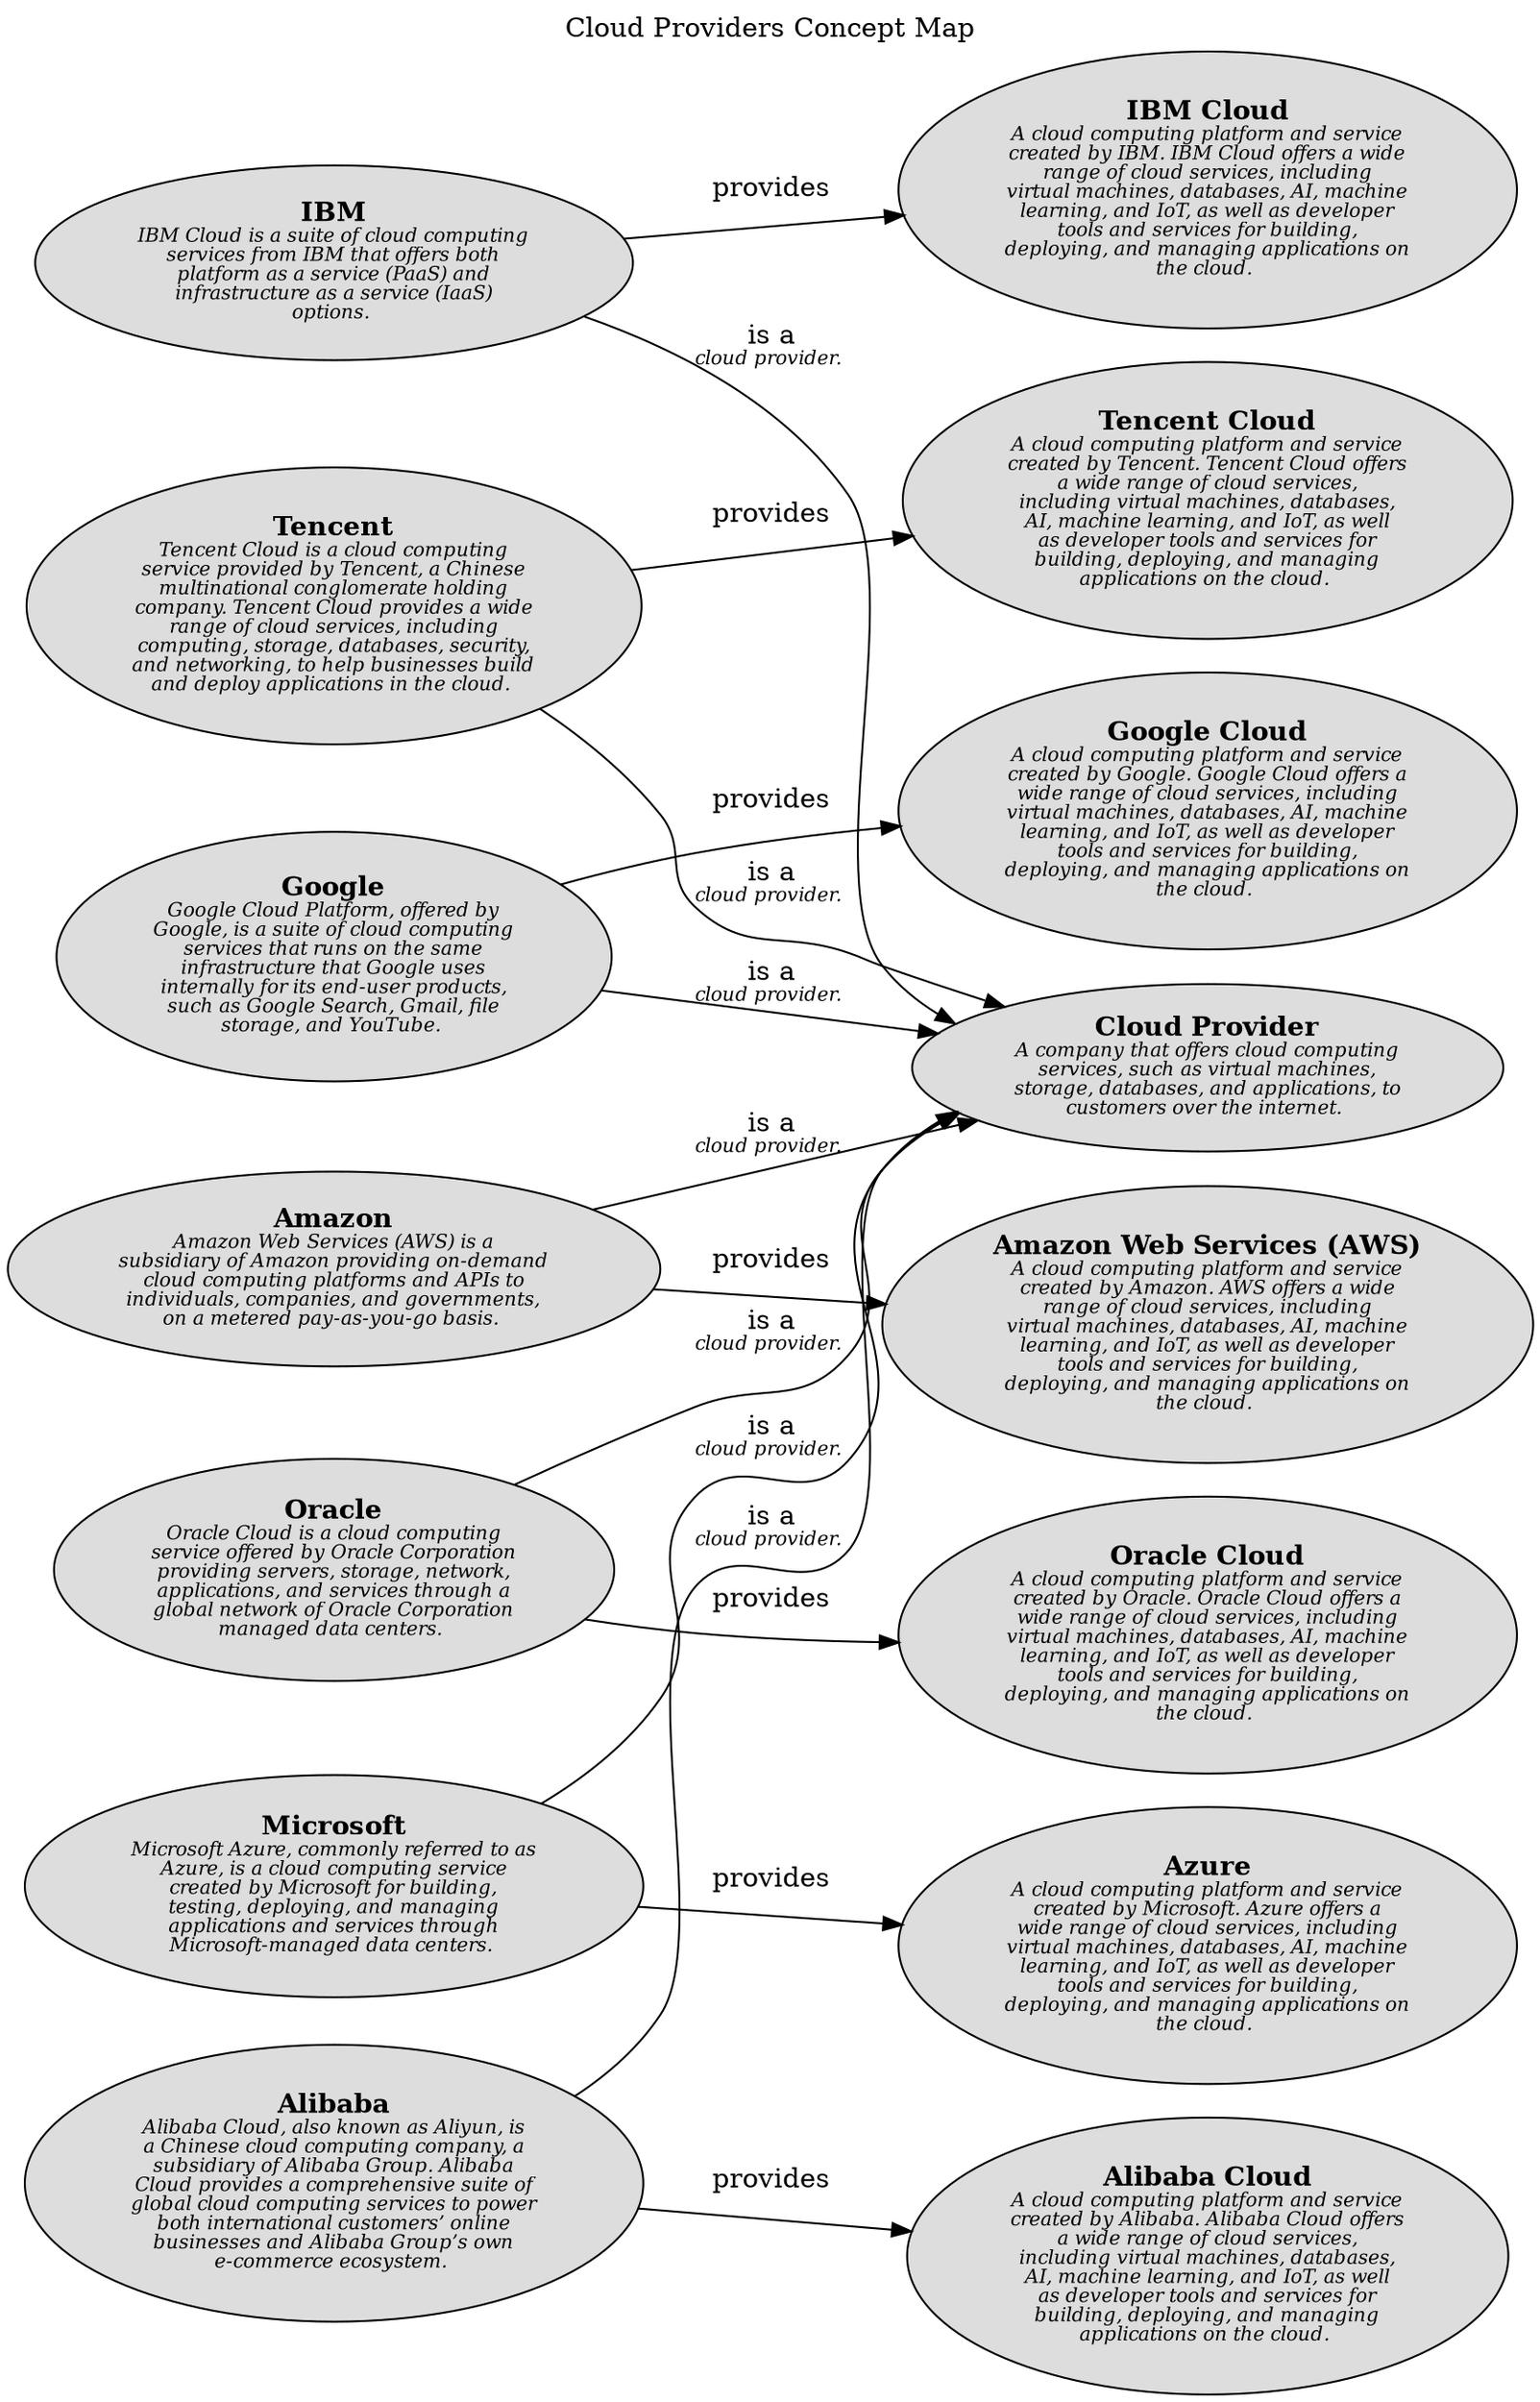 digraph "Cloud Providers Concept Map" {
  labelloc= "t"
  label="Cloud Providers Concept Map"
  rankdir="LR"

  layout=dot
software_development_cloud_provider__ibm [shape=ellipse style=filled fillcolor="#dddddd" label=<<B>IBM</B><BR/><FONT POINT-SIZE="10"><I>IBM Cloud is a suite of cloud computing<BR/>services from IBM that offers both<BR/>platform as a service (PaaS) and<BR/>infrastructure as a service (IaaS)<BR/>options. </I></FONT>>]
software_development_cloud_provider__tencent [shape=ellipse style=filled fillcolor="#dddddd" label=<<B>Tencent</B><BR/><FONT POINT-SIZE="10"><I>Tencent Cloud is a cloud computing<BR/>service provided by Tencent, a Chinese<BR/>multinational conglomerate holding<BR/>company. Tencent Cloud provides a wide<BR/>range of cloud services, including<BR/>computing, storage, databases, security,<BR/>and networking, to help businesses build<BR/>and deploy applications in the cloud. </I></FONT>>]
software_development_cloud_provider__google [shape=ellipse style=filled fillcolor="#dddddd" label=<<B>Google</B><BR/><FONT POINT-SIZE="10"><I>Google Cloud Platform, offered by<BR/>Google, is a suite of cloud computing<BR/>services that runs on the same<BR/>infrastructure that Google uses<BR/>internally for its end-user products,<BR/>such as Google Search, Gmail, file<BR/>storage, and YouTube. </I></FONT>>]
software_development_cloud_platform__tencent_cloud [shape=ellipse style=filled fillcolor="#dddddd" label=<<B>Tencent Cloud</B><BR/><FONT POINT-SIZE="10"><I>A cloud computing platform and service<BR/>created by Tencent. Tencent Cloud offers<BR/>a wide range of cloud services,<BR/>including virtual machines, databases,<BR/>AI, machine learning, and IoT, as well<BR/>as developer tools and services for<BR/>building, deploying, and managing<BR/>applications on the cloud. </I></FONT>>]
software_development_cloud_platform__google_cloud [shape=ellipse style=filled fillcolor="#dddddd" label=<<B>Google Cloud</B><BR/><FONT POINT-SIZE="10"><I>A cloud computing platform and service<BR/>created by Google. Google Cloud offers a<BR/>wide range of cloud services, including<BR/>virtual machines, databases, AI, machine<BR/>learning, and IoT, as well as developer<BR/>tools and services for building,<BR/>deploying, and managing applications on<BR/>the cloud. </I></FONT>>]
software_development_cloud_platform__ibm_cloud [shape=ellipse style=filled fillcolor="#dddddd" label=<<B>IBM Cloud</B><BR/><FONT POINT-SIZE="10"><I>A cloud computing platform and service<BR/>created by IBM. IBM Cloud offers a wide<BR/>range of cloud services, including<BR/>virtual machines, databases, AI, machine<BR/>learning, and IoT, as well as developer<BR/>tools and services for building,<BR/>deploying, and managing applications on<BR/>the cloud. </I></FONT>>]
software_development_cloud_provider__amazon [shape=ellipse style=filled fillcolor="#dddddd" label=<<B>Amazon</B><BR/><FONT POINT-SIZE="10"><I>Amazon Web Services (AWS) is a<BR/>subsidiary of Amazon providing on-demand<BR/>cloud computing platforms and APIs to<BR/>individuals, companies, and governments,<BR/>on a metered pay-as-you-go basis. </I></FONT>>]
software_development_cloud_provider__oracle [shape=ellipse style=filled fillcolor="#dddddd" label=<<B>Oracle</B><BR/><FONT POINT-SIZE="10"><I>Oracle Cloud is a cloud computing<BR/>service offered by Oracle Corporation<BR/>providing servers, storage, network,<BR/>applications, and services through a<BR/>global network of Oracle Corporation<BR/>managed data centers. </I></FONT>>]
software_development_cloud_platform__azure [shape=ellipse style=filled fillcolor="#dddddd" label=<<B>Azure</B><BR/><FONT POINT-SIZE="10"><I>A cloud computing platform and service<BR/>created by Microsoft. Azure offers a<BR/>wide range of cloud services, including<BR/>virtual machines, databases, AI, machine<BR/>learning, and IoT, as well as developer<BR/>tools and services for building,<BR/>deploying, and managing applications on<BR/>the cloud. </I></FONT>>]
software_development_cloud_provider__microsoft [shape=ellipse style=filled fillcolor="#dddddd" label=<<B>Microsoft</B><BR/><FONT POINT-SIZE="10"><I>Microsoft Azure, commonly referred to as<BR/>Azure, is a cloud computing service<BR/>created by Microsoft for building,<BR/>testing, deploying, and managing<BR/>applications and services through<BR/>Microsoft-managed data centers. </I></FONT>>]
software_development_cloud__cloud_provider [shape=ellipse style=filled fillcolor="#dddddd" label=<<B>Cloud Provider</B><BR/><FONT POINT-SIZE="10"><I>A company that offers cloud computing<BR/>services, such as virtual machines,<BR/>storage, databases, and applications, to<BR/>customers over the internet. </I></FONT>>]
software_development_cloud_provider__alibaba [shape=ellipse style=filled fillcolor="#dddddd" label=<<B>Alibaba</B><BR/><FONT POINT-SIZE="10"><I>Alibaba Cloud, also known as Aliyun, is<BR/>a Chinese cloud computing company, a<BR/>subsidiary of Alibaba Group. Alibaba<BR/>Cloud provides a comprehensive suite of<BR/>global cloud computing services to power<BR/>both international customers’ online<BR/>businesses and Alibaba Group’s own<BR/>e-commerce ecosystem. </I></FONT>>]
software_development_cloud_platform__aws [shape=ellipse style=filled fillcolor="#dddddd" label=<<B>Amazon Web Services (AWS)</B><BR/><FONT POINT-SIZE="10"><I>A cloud computing platform and service<BR/>created by Amazon. AWS offers a wide<BR/>range of cloud services, including<BR/>virtual machines, databases, AI, machine<BR/>learning, and IoT, as well as developer<BR/>tools and services for building,<BR/>deploying, and managing applications on<BR/>the cloud. </I></FONT>>]
software_development_cloud_platform__oracle_cloud [shape=ellipse style=filled fillcolor="#dddddd" label=<<B>Oracle Cloud</B><BR/><FONT POINT-SIZE="10"><I>A cloud computing platform and service<BR/>created by Oracle. Oracle Cloud offers a<BR/>wide range of cloud services, including<BR/>virtual machines, databases, AI, machine<BR/>learning, and IoT, as well as developer<BR/>tools and services for building,<BR/>deploying, and managing applications on<BR/>the cloud. </I></FONT>>]
software_development_cloud_platform__alibaba_cloud [shape=ellipse style=filled fillcolor="#dddddd" label=<<B>Alibaba Cloud</B><BR/><FONT POINT-SIZE="10"><I>A cloud computing platform and service<BR/>created by Alibaba. Alibaba Cloud offers<BR/>a wide range of cloud services,<BR/>including virtual machines, databases,<BR/>AI, machine learning, and IoT, as well<BR/>as developer tools and services for<BR/>building, deploying, and managing<BR/>applications on the cloud. </I></FONT>>]
 
software_development_cloud_provider__alibaba -> software_development_cloud__cloud_provider [label=<is a<BR/><FONT POINT-SIZE="10"><I>cloud provider. </I></FONT>>]
software_development_cloud_provider__alibaba -> software_development_cloud_platform__alibaba_cloud [label=<provides<BR/><FONT POINT-SIZE="10"><I> </I></FONT>>]
software_development_cloud_provider__google -> software_development_cloud__cloud_provider [label=<is a<BR/><FONT POINT-SIZE="10"><I>cloud provider. </I></FONT>>]
software_development_cloud_provider__ibm -> software_development_cloud_platform__ibm_cloud [label=<provides<BR/><FONT POINT-SIZE="10"><I> </I></FONT>>]
software_development_cloud_provider__oracle -> software_development_cloud__cloud_provider [label=<is a<BR/><FONT POINT-SIZE="10"><I>cloud provider. </I></FONT>>]
software_development_cloud_provider__oracle -> software_development_cloud_platform__oracle_cloud [label=<provides<BR/><FONT POINT-SIZE="10"><I> </I></FONT>>]
software_development_cloud_provider__amazon -> software_development_cloud_platform__aws [label=<provides<BR/><FONT POINT-SIZE="10"><I> </I></FONT>>]
software_development_cloud_provider__tencent -> software_development_cloud__cloud_provider [label=<is a<BR/><FONT POINT-SIZE="10"><I>cloud provider. </I></FONT>>]
software_development_cloud_provider__microsoft -> software_development_cloud_platform__azure [label=<provides<BR/><FONT POINT-SIZE="10"><I> </I></FONT>>]
software_development_cloud_provider__tencent -> software_development_cloud_platform__tencent_cloud [label=<provides<BR/><FONT POINT-SIZE="10"><I> </I></FONT>>]
software_development_cloud_provider__microsoft -> software_development_cloud__cloud_provider [label=<is a<BR/><FONT POINT-SIZE="10"><I>cloud provider. </I></FONT>>]
software_development_cloud_provider__ibm -> software_development_cloud__cloud_provider [label=<is a<BR/><FONT POINT-SIZE="10"><I>cloud provider. </I></FONT>>]
software_development_cloud_provider__google -> software_development_cloud_platform__google_cloud [label=<provides<BR/><FONT POINT-SIZE="10"><I> </I></FONT>>]
software_development_cloud_provider__amazon -> software_development_cloud__cloud_provider [label=<is a<BR/><FONT POINT-SIZE="10"><I>cloud provider. </I></FONT>>]
 
}

// (generated by Overarch with template views/view.dot.cmb)
